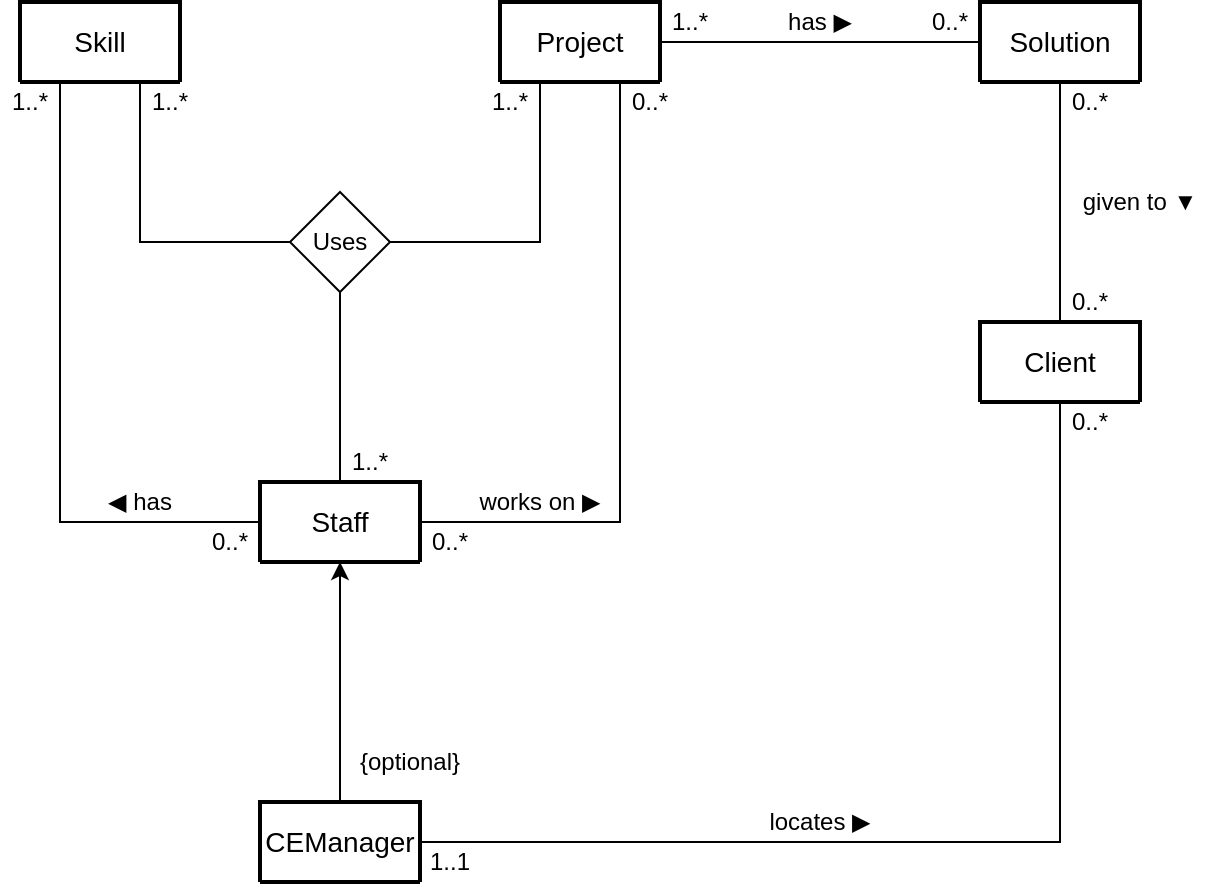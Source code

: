 <mxfile version="22.0.4" type="device">
  <diagram id="R2lEEEUBdFMjLlhIrx00" name="Page-1">
    <mxGraphModel dx="1247" dy="668" grid="1" gridSize="10" guides="1" tooltips="1" connect="1" arrows="1" fold="1" page="1" pageScale="1" pageWidth="850" pageHeight="1100" math="0" shadow="0" extFonts="Permanent Marker^https://fonts.googleapis.com/css?family=Permanent+Marker">
      <root>
        <mxCell id="0" />
        <mxCell id="1" parent="0" />
        <mxCell id="Choz_79CoZee-2-qsG3i-20" value="Skill" style="swimlane;childLayout=stackLayout;horizontal=1;startSize=50;horizontalStack=0;rounded=1;fontSize=14;fontStyle=0;strokeWidth=2;resizeParent=0;resizeLast=1;shadow=0;dashed=0;align=center;arcSize=4;whiteSpace=wrap;html=1;" parent="1" vertex="1" collapsed="1">
          <mxGeometry x="80" y="80" width="80" height="40" as="geometry">
            <mxRectangle x="80" y="80" width="160" height="120" as="alternateBounds" />
          </mxGeometry>
        </mxCell>
        <mxCell id="Choz_79CoZee-2-qsG3i-21" value="+Attribute1&#xa;+Attribute2&#xa;+Attribute3" style="align=left;strokeColor=none;fillColor=none;spacingLeft=4;fontSize=12;verticalAlign=top;resizable=0;rotatable=0;part=1;html=1;" parent="Choz_79CoZee-2-qsG3i-20" vertex="1">
          <mxGeometry y="50" width="160" height="70" as="geometry" />
        </mxCell>
        <mxCell id="Choz_79CoZee-2-qsG3i-22" value="Project" style="swimlane;childLayout=stackLayout;horizontal=1;startSize=50;horizontalStack=0;rounded=1;fontSize=14;fontStyle=0;strokeWidth=2;resizeParent=0;resizeLast=1;shadow=0;dashed=0;align=center;arcSize=4;whiteSpace=wrap;html=1;" parent="1" vertex="1" collapsed="1">
          <mxGeometry x="320" y="80" width="80" height="40" as="geometry">
            <mxRectangle x="80" y="80" width="160" height="120" as="alternateBounds" />
          </mxGeometry>
        </mxCell>
        <mxCell id="Choz_79CoZee-2-qsG3i-23" value="+Attribute1&#xa;+Attribute2&#xa;+Attribute3" style="align=left;strokeColor=none;fillColor=none;spacingLeft=4;fontSize=12;verticalAlign=top;resizable=0;rotatable=0;part=1;html=1;" parent="Choz_79CoZee-2-qsG3i-22" vertex="1">
          <mxGeometry y="50" width="160" height="70" as="geometry" />
        </mxCell>
        <mxCell id="Choz_79CoZee-2-qsG3i-41" style="edgeStyle=orthogonalEdgeStyle;rounded=0;orthogonalLoop=1;jettySize=auto;html=1;entryX=0.25;entryY=1;entryDx=0;entryDy=0;endArrow=none;endFill=0;" parent="1" source="Choz_79CoZee-2-qsG3i-24" target="Choz_79CoZee-2-qsG3i-20" edge="1">
          <mxGeometry relative="1" as="geometry" />
        </mxCell>
        <mxCell id="Choz_79CoZee-2-qsG3i-24" value="Staff" style="swimlane;childLayout=stackLayout;horizontal=1;startSize=50;horizontalStack=0;rounded=1;fontSize=14;fontStyle=0;strokeWidth=2;resizeParent=0;resizeLast=1;shadow=0;dashed=0;align=center;arcSize=4;whiteSpace=wrap;html=1;" parent="1" vertex="1" collapsed="1">
          <mxGeometry x="200" y="320" width="80" height="40" as="geometry">
            <mxRectangle x="80" y="80" width="160" height="120" as="alternateBounds" />
          </mxGeometry>
        </mxCell>
        <mxCell id="Choz_79CoZee-2-qsG3i-25" value="+Attribute1&#xa;+Attribute2&#xa;+Attribute3" style="align=left;strokeColor=none;fillColor=none;spacingLeft=4;fontSize=12;verticalAlign=top;resizable=0;rotatable=0;part=1;html=1;" parent="Choz_79CoZee-2-qsG3i-24" vertex="1">
          <mxGeometry y="50" width="160" height="70" as="geometry" />
        </mxCell>
        <mxCell id="Choz_79CoZee-2-qsG3i-26" value="Solution" style="swimlane;childLayout=stackLayout;horizontal=1;startSize=50;horizontalStack=0;rounded=1;fontSize=14;fontStyle=0;strokeWidth=2;resizeParent=0;resizeLast=1;shadow=0;dashed=0;align=center;arcSize=4;whiteSpace=wrap;html=1;" parent="1" vertex="1" collapsed="1">
          <mxGeometry x="560" y="80" width="80" height="40" as="geometry">
            <mxRectangle x="80" y="80" width="160" height="120" as="alternateBounds" />
          </mxGeometry>
        </mxCell>
        <mxCell id="Choz_79CoZee-2-qsG3i-27" value="+Attribute1&#xa;+Attribute2&#xa;+Attribute3" style="align=left;strokeColor=none;fillColor=none;spacingLeft=4;fontSize=12;verticalAlign=top;resizable=0;rotatable=0;part=1;html=1;" parent="Choz_79CoZee-2-qsG3i-26" vertex="1">
          <mxGeometry y="50" width="160" height="70" as="geometry" />
        </mxCell>
        <mxCell id="Choz_79CoZee-2-qsG3i-39" style="edgeStyle=orthogonalEdgeStyle;rounded=0;orthogonalLoop=1;jettySize=auto;html=1;entryX=0.5;entryY=1;entryDx=0;entryDy=0;endArrow=none;endFill=0;" parent="1" source="Choz_79CoZee-2-qsG3i-28" target="Choz_79CoZee-2-qsG3i-26" edge="1">
          <mxGeometry relative="1" as="geometry" />
        </mxCell>
        <mxCell id="Choz_79CoZee-2-qsG3i-28" value="Client" style="swimlane;childLayout=stackLayout;horizontal=1;startSize=50;horizontalStack=0;rounded=1;fontSize=14;fontStyle=0;strokeWidth=2;resizeParent=0;resizeLast=1;shadow=0;dashed=0;align=center;arcSize=4;whiteSpace=wrap;html=1;" parent="1" vertex="1" collapsed="1">
          <mxGeometry x="560" y="240" width="80" height="40" as="geometry">
            <mxRectangle x="80" y="80" width="160" height="120" as="alternateBounds" />
          </mxGeometry>
        </mxCell>
        <mxCell id="Choz_79CoZee-2-qsG3i-29" value="+Attribute1&#xa;+Attribute2&#xa;+Attribute3" style="align=left;strokeColor=none;fillColor=none;spacingLeft=4;fontSize=12;verticalAlign=top;resizable=0;rotatable=0;part=1;html=1;" parent="Choz_79CoZee-2-qsG3i-28" vertex="1">
          <mxGeometry y="50" width="160" height="70" as="geometry" />
        </mxCell>
        <mxCell id="Choz_79CoZee-2-qsG3i-53" value="1..*" style="text;html=1;strokeColor=none;fillColor=none;align=center;verticalAlign=middle;whiteSpace=wrap;rounded=0;" parent="Choz_79CoZee-2-qsG3i-28" vertex="1">
          <mxGeometry x="40" y="-20" width="30" height="20" as="geometry" />
        </mxCell>
        <mxCell id="Choz_79CoZee-2-qsG3i-37" style="edgeStyle=orthogonalEdgeStyle;rounded=0;orthogonalLoop=1;jettySize=auto;html=1;entryX=0.5;entryY=1;entryDx=0;entryDy=0;" parent="1" source="Choz_79CoZee-2-qsG3i-30" target="Choz_79CoZee-2-qsG3i-24" edge="1">
          <mxGeometry relative="1" as="geometry" />
        </mxCell>
        <mxCell id="Choz_79CoZee-2-qsG3i-38" style="edgeStyle=orthogonalEdgeStyle;rounded=0;orthogonalLoop=1;jettySize=auto;html=1;entryX=0.5;entryY=1;entryDx=0;entryDy=0;endArrow=none;endFill=0;" parent="1" source="Choz_79CoZee-2-qsG3i-30" target="Choz_79CoZee-2-qsG3i-28" edge="1">
          <mxGeometry relative="1" as="geometry" />
        </mxCell>
        <mxCell id="Choz_79CoZee-2-qsG3i-30" value="CEManager" style="swimlane;childLayout=stackLayout;horizontal=1;startSize=50;horizontalStack=0;rounded=1;fontSize=14;fontStyle=0;strokeWidth=2;resizeParent=0;resizeLast=1;shadow=0;dashed=0;align=center;arcSize=4;whiteSpace=wrap;html=1;" parent="1" vertex="1" collapsed="1">
          <mxGeometry x="200" y="480" width="80" height="40" as="geometry">
            <mxRectangle x="80" y="80" width="160" height="120" as="alternateBounds" />
          </mxGeometry>
        </mxCell>
        <mxCell id="Choz_79CoZee-2-qsG3i-31" value="+Attribute1&#xa;+Attribute2&#xa;+Attribute3" style="align=left;strokeColor=none;fillColor=none;spacingLeft=4;fontSize=12;verticalAlign=top;resizable=0;rotatable=0;part=1;html=1;" parent="Choz_79CoZee-2-qsG3i-30" vertex="1">
          <mxGeometry y="50" width="160" height="70" as="geometry" />
        </mxCell>
        <mxCell id="Choz_79CoZee-2-qsG3i-32" value="" style="endArrow=none;html=1;rounded=0;exitX=1;exitY=0.5;exitDx=0;exitDy=0;entryX=0.75;entryY=1;entryDx=0;entryDy=0;" parent="1" source="Choz_79CoZee-2-qsG3i-24" target="Choz_79CoZee-2-qsG3i-22" edge="1">
          <mxGeometry relative="1" as="geometry">
            <mxPoint x="310" y="340" as="sourcePoint" />
            <mxPoint x="470" y="340" as="targetPoint" />
            <Array as="points">
              <mxPoint x="380" y="340" />
            </Array>
          </mxGeometry>
        </mxCell>
        <mxCell id="Choz_79CoZee-2-qsG3i-33" value="" style="endArrow=none;html=1;rounded=0;entryX=0;entryY=0.5;entryDx=0;entryDy=0;exitX=1;exitY=0.5;exitDx=0;exitDy=0;" parent="1" source="Choz_79CoZee-2-qsG3i-22" target="Choz_79CoZee-2-qsG3i-26" edge="1">
          <mxGeometry relative="1" as="geometry">
            <mxPoint x="310" y="340" as="sourcePoint" />
            <mxPoint x="470" y="340" as="targetPoint" />
          </mxGeometry>
        </mxCell>
        <mxCell id="Choz_79CoZee-2-qsG3i-42" style="edgeStyle=orthogonalEdgeStyle;rounded=0;orthogonalLoop=1;jettySize=auto;html=1;entryX=0.25;entryY=1;entryDx=0;entryDy=0;endArrow=none;endFill=0;" parent="1" source="Choz_79CoZee-2-qsG3i-40" target="Choz_79CoZee-2-qsG3i-22" edge="1">
          <mxGeometry relative="1" as="geometry" />
        </mxCell>
        <mxCell id="Choz_79CoZee-2-qsG3i-43" style="edgeStyle=orthogonalEdgeStyle;rounded=0;orthogonalLoop=1;jettySize=auto;html=1;entryX=0.5;entryY=0;entryDx=0;entryDy=0;endArrow=none;endFill=0;" parent="1" source="Choz_79CoZee-2-qsG3i-40" target="Choz_79CoZee-2-qsG3i-24" edge="1">
          <mxGeometry relative="1" as="geometry" />
        </mxCell>
        <mxCell id="Choz_79CoZee-2-qsG3i-44" style="edgeStyle=orthogonalEdgeStyle;rounded=0;orthogonalLoop=1;jettySize=auto;html=1;entryX=0.75;entryY=1;entryDx=0;entryDy=0;endArrow=none;endFill=0;" parent="1" source="Choz_79CoZee-2-qsG3i-40" target="Choz_79CoZee-2-qsG3i-20" edge="1">
          <mxGeometry relative="1" as="geometry" />
        </mxCell>
        <mxCell id="Choz_79CoZee-2-qsG3i-40" value="Uses" style="rhombus;whiteSpace=wrap;html=1;" parent="1" vertex="1">
          <mxGeometry x="215" y="175" width="50" height="50" as="geometry" />
        </mxCell>
        <mxCell id="Choz_79CoZee-2-qsG3i-45" value="1..*" style="text;html=1;strokeColor=none;fillColor=none;align=center;verticalAlign=middle;whiteSpace=wrap;rounded=0;" parent="1" vertex="1">
          <mxGeometry x="70" y="120" width="30" height="20" as="geometry" />
        </mxCell>
        <mxCell id="Choz_79CoZee-2-qsG3i-46" value="1..*" style="text;html=1;strokeColor=none;fillColor=none;align=center;verticalAlign=middle;whiteSpace=wrap;rounded=0;" parent="1" vertex="1">
          <mxGeometry x="140" y="120" width="30" height="20" as="geometry" />
        </mxCell>
        <mxCell id="Choz_79CoZee-2-qsG3i-47" value="1..*" style="text;html=1;strokeColor=none;fillColor=none;align=center;verticalAlign=middle;whiteSpace=wrap;rounded=0;" parent="1" vertex="1">
          <mxGeometry x="240" y="300" width="30" height="20" as="geometry" />
        </mxCell>
        <mxCell id="Choz_79CoZee-2-qsG3i-48" value="1..*" style="text;html=1;strokeColor=none;fillColor=none;align=center;verticalAlign=middle;whiteSpace=wrap;rounded=0;" parent="1" vertex="1">
          <mxGeometry x="310" y="120" width="30" height="20" as="geometry" />
        </mxCell>
        <mxCell id="Choz_79CoZee-2-qsG3i-49" value="0..*" style="text;html=1;strokeColor=none;fillColor=none;align=center;verticalAlign=middle;whiteSpace=wrap;rounded=0;" parent="1" vertex="1">
          <mxGeometry x="380" y="120" width="30" height="20" as="geometry" />
        </mxCell>
        <mxCell id="Choz_79CoZee-2-qsG3i-50" value="1..*" style="text;html=1;strokeColor=none;fillColor=none;align=center;verticalAlign=middle;whiteSpace=wrap;rounded=0;" parent="1" vertex="1">
          <mxGeometry x="400" y="80" width="30" height="20" as="geometry" />
        </mxCell>
        <mxCell id="Choz_79CoZee-2-qsG3i-51" value="0..*" style="text;html=1;strokeColor=none;fillColor=none;align=center;verticalAlign=middle;whiteSpace=wrap;rounded=0;" parent="1" vertex="1">
          <mxGeometry x="530" y="80" width="30" height="20" as="geometry" />
        </mxCell>
        <mxCell id="Choz_79CoZee-2-qsG3i-52" value="0..*" style="text;html=1;strokeColor=none;fillColor=none;align=center;verticalAlign=middle;whiteSpace=wrap;rounded=0;" parent="1" vertex="1">
          <mxGeometry x="600" y="120" width="30" height="20" as="geometry" />
        </mxCell>
        <mxCell id="Choz_79CoZee-2-qsG3i-54" value="0..*" style="text;html=1;strokeColor=none;fillColor=none;align=center;verticalAlign=middle;whiteSpace=wrap;rounded=0;" parent="1" vertex="1">
          <mxGeometry x="600" y="220" width="30" height="20" as="geometry" />
        </mxCell>
        <mxCell id="Choz_79CoZee-2-qsG3i-55" value="0..*" style="text;html=1;strokeColor=none;fillColor=none;align=center;verticalAlign=middle;whiteSpace=wrap;rounded=0;" parent="1" vertex="1">
          <mxGeometry x="600" y="280" width="30" height="20" as="geometry" />
        </mxCell>
        <mxCell id="Choz_79CoZee-2-qsG3i-56" value="1..1" style="text;html=1;strokeColor=none;fillColor=none;align=center;verticalAlign=middle;whiteSpace=wrap;rounded=0;" parent="1" vertex="1">
          <mxGeometry x="280" y="500" width="30" height="20" as="geometry" />
        </mxCell>
        <mxCell id="Choz_79CoZee-2-qsG3i-57" value="0..*" style="text;html=1;strokeColor=none;fillColor=none;align=center;verticalAlign=middle;whiteSpace=wrap;rounded=0;" parent="1" vertex="1">
          <mxGeometry x="280" y="340" width="30" height="20" as="geometry" />
        </mxCell>
        <mxCell id="Choz_79CoZee-2-qsG3i-58" value="0..*" style="text;html=1;strokeColor=none;fillColor=none;align=center;verticalAlign=middle;whiteSpace=wrap;rounded=0;" parent="1" vertex="1">
          <mxGeometry x="170" y="340" width="30" height="20" as="geometry" />
        </mxCell>
        <mxCell id="Choz_79CoZee-2-qsG3i-59" value="{optional}" style="text;html=1;strokeColor=none;fillColor=none;align=center;verticalAlign=middle;whiteSpace=wrap;rounded=0;" parent="1" vertex="1">
          <mxGeometry x="260" y="450" width="30" height="20" as="geometry" />
        </mxCell>
        <mxCell id="Choz_79CoZee-2-qsG3i-61" value="locates ▶" style="text;html=1;strokeColor=none;fillColor=none;align=center;verticalAlign=middle;whiteSpace=wrap;rounded=0;" parent="1" vertex="1">
          <mxGeometry x="440" y="480" width="80" height="20" as="geometry" />
        </mxCell>
        <mxCell id="Choz_79CoZee-2-qsG3i-62" value="given to ▼" style="text;html=1;strokeColor=none;fillColor=none;align=center;verticalAlign=middle;whiteSpace=wrap;rounded=0;" parent="1" vertex="1">
          <mxGeometry x="600" y="170" width="80" height="20" as="geometry" />
        </mxCell>
        <mxCell id="WVlZFFYwZvztayxFz3wU-1" value="has ▶" style="text;html=1;strokeColor=none;fillColor=none;align=center;verticalAlign=middle;whiteSpace=wrap;rounded=0;" vertex="1" parent="1">
          <mxGeometry x="440" y="80" width="80" height="20" as="geometry" />
        </mxCell>
        <mxCell id="WVlZFFYwZvztayxFz3wU-3" value="works on ▶" style="text;html=1;strokeColor=none;fillColor=none;align=center;verticalAlign=middle;whiteSpace=wrap;rounded=0;" vertex="1" parent="1">
          <mxGeometry x="300" y="320" width="80" height="20" as="geometry" />
        </mxCell>
        <mxCell id="WVlZFFYwZvztayxFz3wU-4" value="◀ has" style="text;html=1;strokeColor=none;fillColor=none;align=center;verticalAlign=middle;whiteSpace=wrap;rounded=0;" vertex="1" parent="1">
          <mxGeometry x="100" y="320" width="80" height="20" as="geometry" />
        </mxCell>
      </root>
    </mxGraphModel>
  </diagram>
</mxfile>
